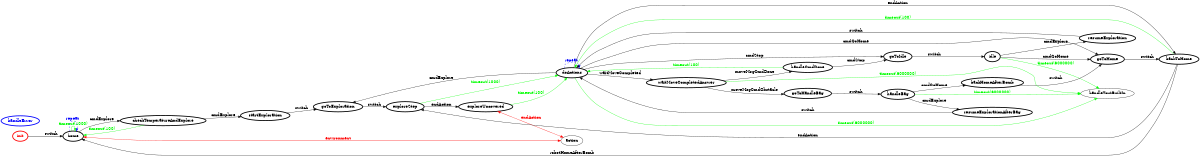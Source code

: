 /*
*
* A GraphViz DOT FSM description 
* Please use a GraphViz visualizer (like http://www.webgraphviz.com)
*  
*/

digraph finite_state_machine {
	rankdir=LR
	size="8,5"
	
	init [ color = red ][ fontcolor = red ][ penwidth = 3 ]
	goToHome [ color = black ][ fontcolor = black ][ penwidth = 3 ]
	goToExploration [ color = black ][ fontcolor = black ][ penwidth = 3 ]
	exploreUncovered [ color = black ][ fontcolor = black ][ penwidth = 3 ]
	checkTemperatureAndExplore [ color = black ][ fontcolor = black ][ penwidth = 3 ]
	doActions [ color = black ][ fontcolor = black ][ penwidth = 3 ]
	idle [ color = black ][ fontcolor = black ][ penwidth = 3 ]
	backHomeAfterBomb [ color = black ][ fontcolor = black ][ penwidth = 3 ]
	waitMoveCompletedAnswer [ color = black ][ fontcolor = black ][ penwidth = 3 ]
	handleCmdDone [ color = black ][ fontcolor = black ][ penwidth = 3 ]
	home [ color = black ][ fontcolor = black ][ penwidth = 3 ]
	backToHome [ color = black ][ fontcolor = black ][ penwidth = 3 ]
	handleBag [ color = black ][ fontcolor = black ][ penwidth = 3 ]
	goToIdle [ color = black ][ fontcolor = black ][ penwidth = 3 ]
	exploreStep [ color = black ][ fontcolor = black ][ penwidth = 3 ]
	goToHandleBag [ color = black ][ fontcolor = black ][ penwidth = 3 ]
	resumeExplorationAfterBag [ color = black ][ fontcolor = black ][ penwidth = 3 ]
	startExploration [ color = black ][ fontcolor = black ][ penwidth = 3 ]
	resumeExploration [ color = black ][ fontcolor = black ][ penwidth = 3 ]
	handleError [ color = blue ][ fontcolor = blue ][ penwidth = 3 ]
	
	doActions -> goToIdle [ label = "cmdStop" ][ color = black ][ fontcolor = black ]
	home -> home [ label = "timeout(1000)" ][ color = green ][ fontcolor = green ]
	doActions -> goToExploration [ label = "cmdExplore" ][ color = black ][ fontcolor = black ]
	doActions -> doActions [ label = "repeat "][ style = dashed ][ color = blue ][ fontcolor = blue ]
	exploreStep -> doActions [ label = "timeout(1000)" ][ color = green ][ fontcolor = green ]
	backHomeAfterBomb -> goToHome [ label = "switch" ][ color = black ][ fontcolor = black ]
	waitMoveCompletedAnswer -> handleToutBuiltIn [ label = "timeout(6000000)" ][ color = green ][ fontcolor = green ]
	waitMoveCompletedAnswer -> goToHandleBag [ label = "moveMsgCmdObstacle" ][ color = black ][ fontcolor = black ]
	doActions -> handleToutBuiltIn [ label = "timeout(6000000)" ][ color = green ][ fontcolor = green ]
	backToHome -> exploreStep [ label = "endAction" ][ color = black ][ fontcolor = black ]
	home -> action [ label = "environment" ][ color = red ][ fontcolor = red ][ dir = both ]
	handleCmdDone -> goToIdle [ label = "cmdStop" ][ color = black ][ fontcolor = black ]
	idle -> handleToutBuiltIn [ label = "timeout(6000000)" ][ color = green ][ fontcolor = green ]
	exploreUncovered -> action [ label = "endAction" ][ color = red ][ fontcolor = red ][ dir = both ]
	handleBag -> handleToutBuiltIn [ label = "timeout(6000000)" ][ color = green ][ fontcolor = green ]
	resumeExplorationAfterBag -> doActions [ label = "switch" ][ color = black ][ fontcolor = black ]
	init -> home [ label = "switch" ][ color = black ][ fontcolor = black ]
	doActions -> goToHome [ label = "cmdGoHome" ][ color = black ][ fontcolor = black ]
	backToHome -> home [ label = "robotHomeAfterBomb" ][ color = black ][ fontcolor = black ]
	exploreUncovered -> doActions [ label = "timeout(100)" ][ color = green ][ fontcolor = green ]
	backToHome -> doActions [ label = "timeout(100)" ][ color = green ][ fontcolor = green ]
	goToHandleBag -> handleBag [ label = "switch" ][ color = black ][ fontcolor = black ]
	doActions -> backToHome [ label = "endAction" ][ color = black ][ fontcolor = black ]
	handleBag -> backHomeAfterBomb [ label = "cmdGoHome" ][ color = black ][ fontcolor = black ]
	idle -> goToHome [ label = "cmdGoHome" ][ color = black ][ fontcolor = black ]
	checkTemperatureAndExplore -> home [ label = "timeout(100)" ][ color = green ][ fontcolor = green ]
	waitMoveCompletedAnswer -> handleCmdDone [ label = "moveMsgCmdDone" ][ color = black ][ fontcolor = black ]
	goToIdle -> idle [ label = "switch" ][ color = black ][ fontcolor = black ]
	home -> checkTemperatureAndExplore [ label = "cmdExplore" ][ color = black ][ fontcolor = black ]
	doActions -> waitMoveCompletedAnswer [ label = "waitMoveCompleted" ][ color = black ][ fontcolor = black ]
	idle -> resumeExploration [ label = "cmdExplore" ][ color = black ][ fontcolor = black ]
	home -> home [ label = "repeat "][ style = dashed ][ color = blue ][ fontcolor = blue ]
	handleBag -> resumeExplorationAfterBag [ label = "cmdExplore" ][ color = black ][ fontcolor = black ]
	handleCmdDone -> doActions [ label = "timeout(100)" ][ color = green ][ fontcolor = green ]
	resumeExploration -> doActions [ label = "switch" ][ color = black ][ fontcolor = black ]
	goToHome -> backToHome [ label = "switch" ][ color = black ][ fontcolor = black ]
	exploreStep -> exploreUncovered [ label = "endAction" ][ color = black ][ fontcolor = black ]
	startExploration -> goToExploration [ label = "switch" ][ color = black ][ fontcolor = black ]
	checkTemperatureAndExplore -> startExploration [ label = "cmdExplore" ][ color = black ][ fontcolor = black ]
	goToExploration -> exploreStep [ label = "switch" ][ color = black ][ fontcolor = black ]
}
